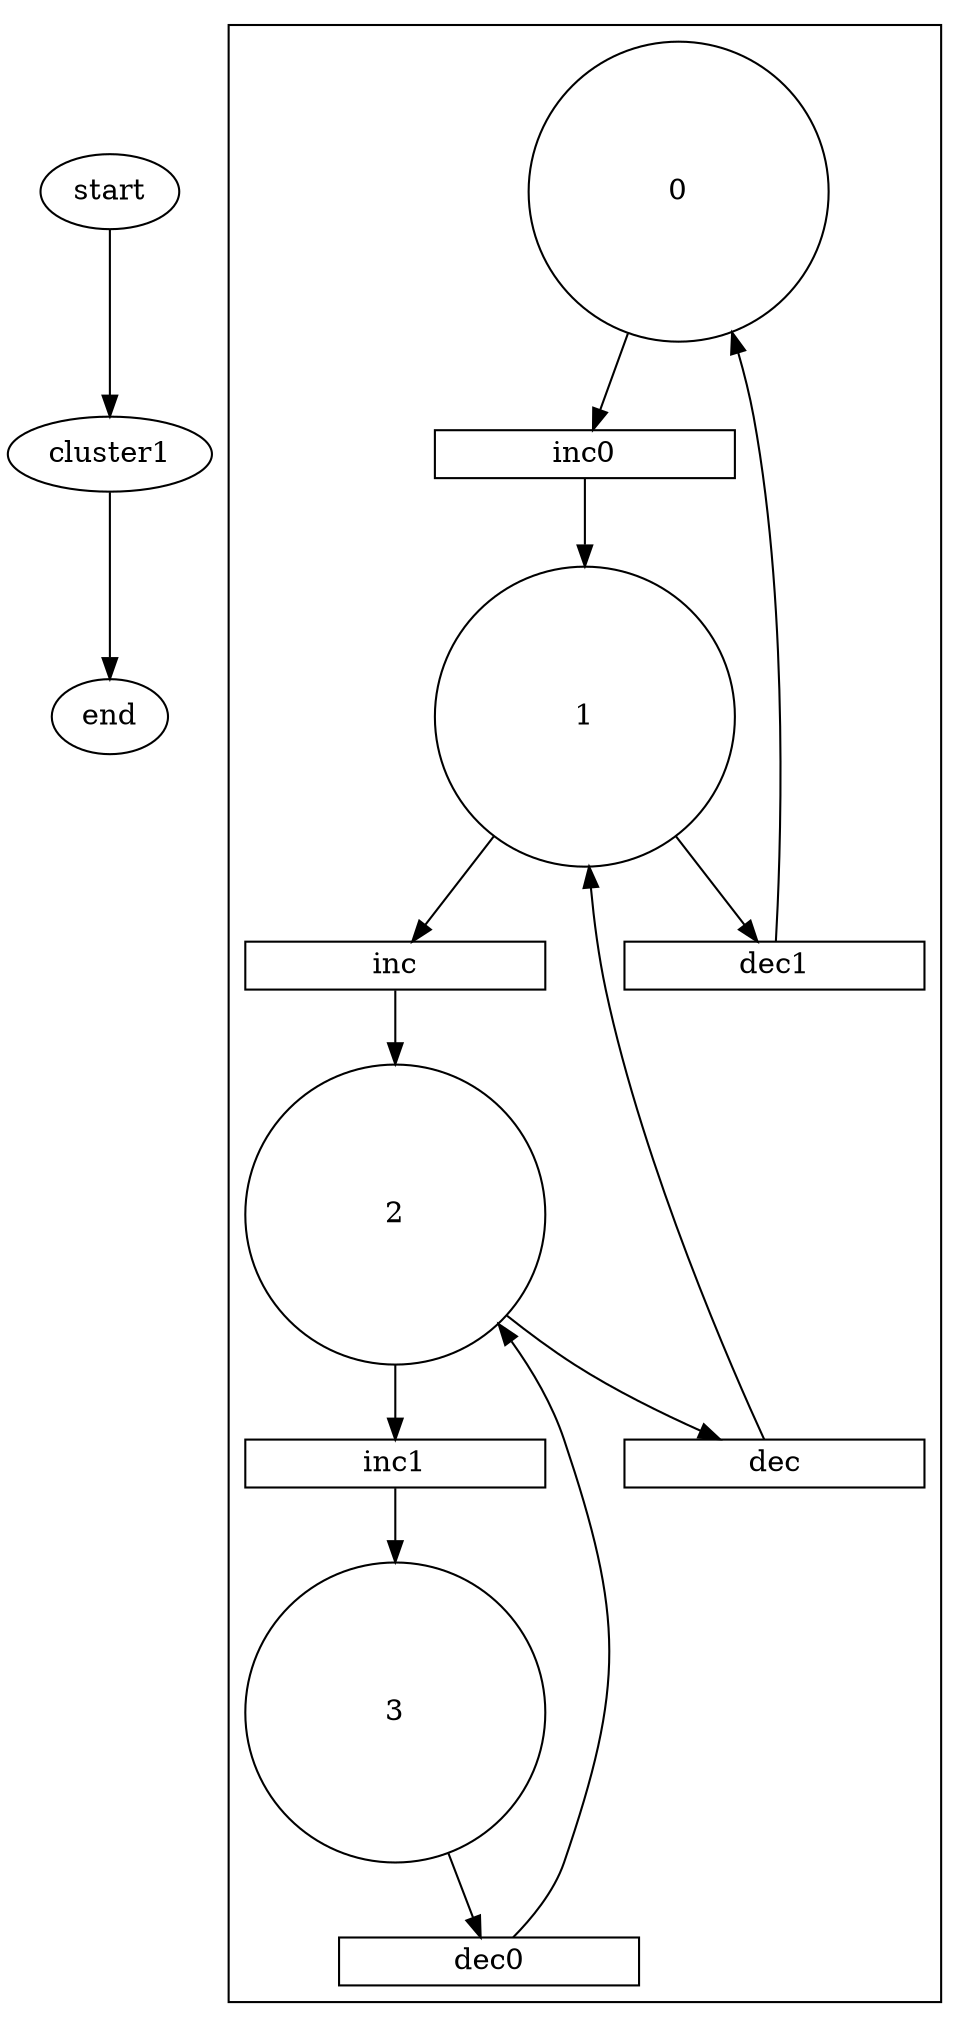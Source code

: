 digraph G {


			start;
			end;
		subgraph cluster1{
			subgraph place {
			graph [shape=circle,color=gray];
			node [shape=circle,fixedsize=true,width=2];
			0;
			1;
			3;
			2;
			}
			subgraph transitions {
			node [shape=rect,height=0.2,width=2];
			inc0;
			inc1;
			dec;
			dec0;
			dec1;
			inc;
			} 
			

2->dec;
dec->1;

3->dec0;
dec0->2;

1->dec1;
dec1->0;

1->inc;
inc->2;

0->inc0;
inc0->1;

2->inc1;
inc1->3;


}

start -> cluster1;
cluster1 -> end;
}
